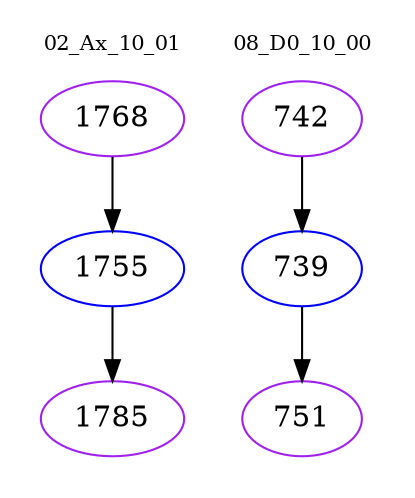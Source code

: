 digraph{
subgraph cluster_0 {
color = white
label = "02_Ax_10_01";
fontsize=10;
T0_1768 [label="1768", color="purple"]
T0_1768 -> T0_1755 [color="black"]
T0_1755 [label="1755", color="blue"]
T0_1755 -> T0_1785 [color="black"]
T0_1785 [label="1785", color="purple"]
}
subgraph cluster_1 {
color = white
label = "08_D0_10_00";
fontsize=10;
T1_742 [label="742", color="purple"]
T1_742 -> T1_739 [color="black"]
T1_739 [label="739", color="blue"]
T1_739 -> T1_751 [color="black"]
T1_751 [label="751", color="purple"]
}
}
